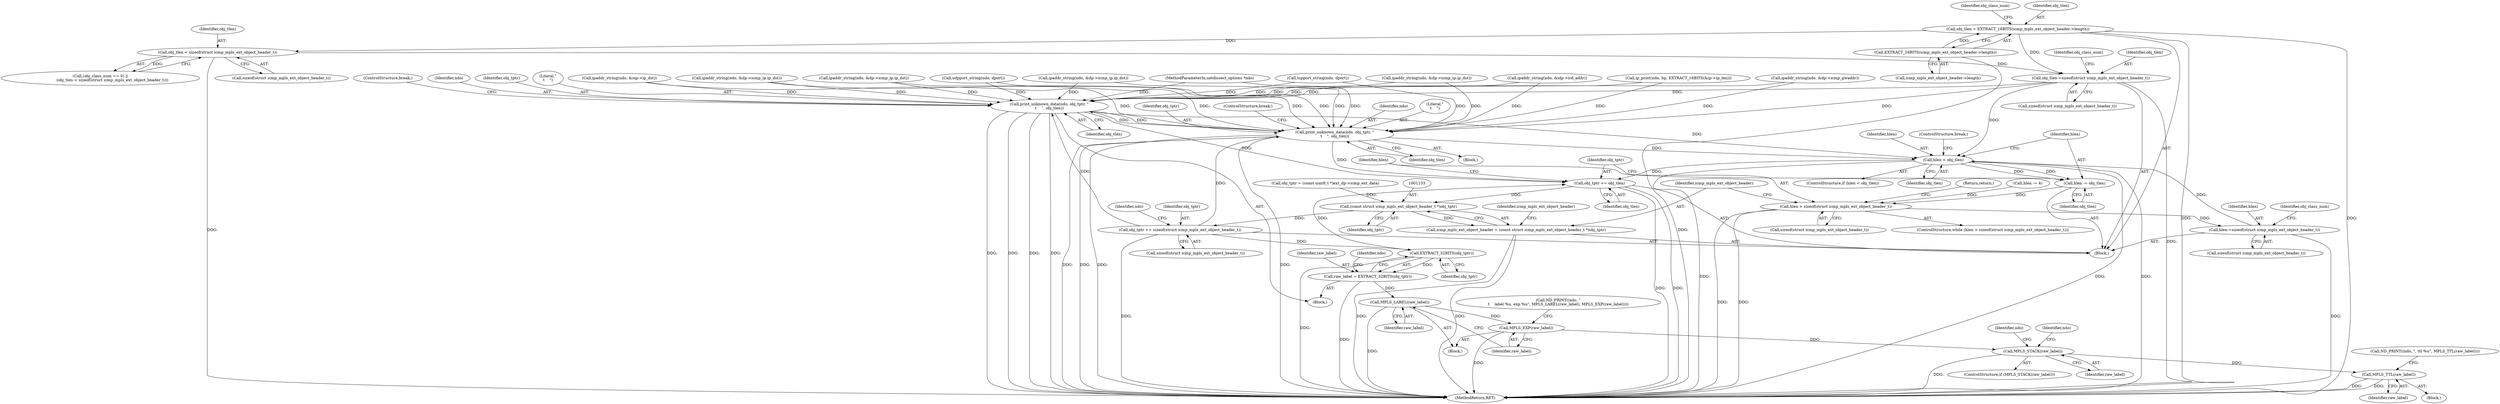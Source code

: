 digraph "0_tcpdump_8509ef02eceb2bbb479cea10fe4a7ec6395f1a8b@API" {
"1001188" [label="(Call,obj_tlen-=sizeof(struct icmp_mpls_ext_object_header_t))"];
"1001138" [label="(Call,obj_tlen = EXTRACT_16BITS(icmp_mpls_ext_object_header->length))"];
"1001140" [label="(Call,EXTRACT_16BITS(icmp_mpls_ext_object_header->length))"];
"1001182" [label="(Call,obj_tlen < sizeof(struct icmp_mpls_ext_object_header_t))"];
"1001234" [label="(Call,print_unknown_data(ndo, obj_tptr, \"\n\t    \", obj_tlen))"];
"1001242" [label="(Call,print_unknown_data(ndo, obj_tptr, \"\n\t    \", obj_tlen))"];
"1001249" [label="(Call,hlen < obj_tlen)"];
"1001253" [label="(Call,hlen -= obj_tlen)"];
"1001125" [label="(Call,hlen > sizeof(struct icmp_mpls_ext_object_header_t))"];
"1001173" [label="(Call,hlen-=sizeof(struct icmp_mpls_ext_object_header_t))"];
"1001256" [label="(Call,obj_tptr += obj_tlen)"];
"1001132" [label="(Call,(const struct icmp_mpls_ext_object_header_t *)obj_tptr)"];
"1001130" [label="(Call,icmp_mpls_ext_object_header = (const struct icmp_mpls_ext_object_header_t *)obj_tptr)"];
"1001154" [label="(Call,obj_tptr += sizeof(struct icmp_mpls_ext_object_header_t))"];
"1001206" [label="(Call,EXTRACT_32BITS(obj_tptr))"];
"1001204" [label="(Call,raw_label = EXTRACT_32BITS(obj_tptr))"];
"1001214" [label="(Call,MPLS_LABEL(raw_label))"];
"1001216" [label="(Call,MPLS_EXP(raw_label))"];
"1001219" [label="(Call,MPLS_STACK(raw_label))"];
"1001230" [label="(Call,MPLS_TTL(raw_label))"];
"1001243" [label="(Identifier,ndo)"];
"1001141" [label="(Call,icmp_mpls_ext_object_header->length)"];
"1001183" [label="(Identifier,obj_tlen)"];
"1001245" [label="(Literal,\"\n\t    \")"];
"1001228" [label="(Block,)"];
"1001219" [label="(Call,MPLS_STACK(raw_label))"];
"1000656" [label="(Call,ipaddr_string(ndo, &idp->ird_addr))"];
"1001239" [label="(ControlStructure,break;)"];
"1001254" [label="(Identifier,hlen)"];
"1001173" [label="(Call,hlen-=sizeof(struct icmp_mpls_ext_object_header_t))"];
"1001188" [label="(Call,obj_tlen-=sizeof(struct icmp_mpls_ext_object_header_t))"];
"1001216" [label="(Call,MPLS_EXP(raw_label))"];
"1001145" [label="(Identifier,obj_class_num)"];
"1001235" [label="(Identifier,ndo)"];
"1001175" [label="(Call,sizeof(struct icmp_mpls_ext_object_header_t))"];
"1001249" [label="(Call,hlen < obj_tlen)"];
"1001244" [label="(Identifier,obj_tptr)"];
"1001127" [label="(Call,sizeof(struct icmp_mpls_ext_object_header_t))"];
"1001126" [label="(Identifier,hlen)"];
"1001214" [label="(Call,MPLS_LABEL(raw_label))"];
"1001207" [label="(Identifier,obj_tptr)"];
"1001205" [label="(Identifier,raw_label)"];
"1001198" [label="(Block,)"];
"1001160" [label="(Identifier,ndo)"];
"1000964" [label="(Call,ip_print(ndo, bp, EXTRACT_16BITS(&ip->ip_len)))"];
"1000408" [label="(Call,ipaddr_string(ndo, &dp->icmp_ip.ip_dst))"];
"1001236" [label="(Identifier,obj_tptr)"];
"1001156" [label="(Call,sizeof(struct icmp_mpls_ext_object_header_t))"];
"1001131" [label="(Identifier,icmp_mpls_ext_object_header)"];
"1001253" [label="(Call,hlen -= obj_tlen)"];
"1001132" [label="(Call,(const struct icmp_mpls_ext_object_header_t *)obj_tptr)"];
"1000110" [label="(MethodParameterIn,netdissect_options *ndo)"];
"1001258" [label="(Identifier,obj_tlen)"];
"1001190" [label="(Call,sizeof(struct icmp_mpls_ext_object_header_t))"];
"1001125" [label="(Call,hlen > sizeof(struct icmp_mpls_ext_object_header_t))"];
"1001242" [label="(Call,print_unknown_data(ndo, obj_tptr, \"\n\t    \", obj_tlen))"];
"1001184" [label="(Call,sizeof(struct icmp_mpls_ext_object_header_t))"];
"1001213" [label="(Block,)"];
"1001247" [label="(ControlStructure,break;)"];
"1001257" [label="(Identifier,obj_tptr)"];
"1001256" [label="(Call,obj_tptr += obj_tlen)"];
"1001210" [label="(Identifier,ndo)"];
"1001217" [label="(Identifier,raw_label)"];
"1001259" [label="(Return,return;)"];
"1001129" [label="(Block,)"];
"1001220" [label="(Identifier,raw_label)"];
"1001215" [label="(Identifier,raw_label)"];
"1000323" [label="(Call,ipaddr_string(ndo, &oip->ip_dst))"];
"1001154" [label="(Call,obj_tptr += sizeof(struct icmp_mpls_ext_object_header_t))"];
"1001206" [label="(Call,EXTRACT_32BITS(obj_tptr))"];
"1001193" [label="(Identifier,obj_class_num)"];
"1001248" [label="(ControlStructure,if (hlen < obj_tlen))"];
"1001225" [label="(Call,ND_PRINT((ndo, \", ttl %u\", MPLS_TTL(raw_label))))"];
"1001230" [label="(Call,MPLS_TTL(raw_label))"];
"1001134" [label="(Identifier,obj_tptr)"];
"1001130" [label="(Call,icmp_mpls_ext_object_header = (const struct icmp_mpls_ext_object_header_t *)obj_tptr)"];
"1001255" [label="(Identifier,obj_tlen)"];
"1000383" [label="(Call,ipaddr_string(ndo, &dp->icmp_ip.ip_dst))"];
"1001138" [label="(Call,obj_tlen = EXTRACT_16BITS(icmp_mpls_ext_object_header->length))"];
"1001252" [label="(ControlStructure,break;)"];
"1001174" [label="(Identifier,hlen)"];
"1001137" [label="(Identifier,icmp_mpls_ext_object_header)"];
"1001139" [label="(Identifier,obj_tlen)"];
"1001234" [label="(Call,print_unknown_data(ndo, obj_tptr, \"\n\t    \", obj_tlen))"];
"1001223" [label="(Identifier,ndo)"];
"1001124" [label="(ControlStructure,while (hlen > sizeof(struct icmp_mpls_ext_object_header_t)))"];
"1001237" [label="(Literal,\"\n\t    \")"];
"1000293" [label="(Call,tcpport_string(ndo, dport))"];
"1000365" [label="(Call,ipaddr_string(ndo, &dp->icmp_ip.ip_dst))"];
"1001114" [label="(Call,hlen -= 4)"];
"1001140" [label="(Call,EXTRACT_16BITS(icmp_mpls_ext_object_header->length))"];
"1001178" [label="(Call,(obj_class_num == 0) ||\n                    (obj_tlen < sizeof(struct icmp_mpls_ext_object_header_t)))"];
"1000311" [label="(Call,udpport_string(ndo, dport))"];
"1000221" [label="(Call,ipaddr_string(ndo, &dp->icmp_ip.ip_dst))"];
"1001251" [label="(Identifier,obj_tlen)"];
"1001180" [label="(Identifier,obj_class_num)"];
"1001182" [label="(Call,obj_tlen < sizeof(struct icmp_mpls_ext_object_header_t))"];
"1001265" [label="(MethodReturn,RET)"];
"1001250" [label="(Identifier,hlen)"];
"1001227" [label="(Identifier,ndo)"];
"1001246" [label="(Identifier,obj_tlen)"];
"1001194" [label="(Block,)"];
"1001155" [label="(Identifier,obj_tptr)"];
"1001218" [label="(ControlStructure,if (MPLS_STACK(raw_label)))"];
"1001189" [label="(Identifier,obj_tlen)"];
"1001117" [label="(Call,obj_tptr = (const uint8_t *)ext_dp->icmp_ext_data)"];
"1001208" [label="(Call,ND_PRINT((ndo, \"\n\t    label %u, exp %u\", MPLS_LABEL(raw_label), MPLS_EXP(raw_label))))"];
"1000448" [label="(Call,ipaddr_string(ndo, &dp->icmp_gwaddr))"];
"1001231" [label="(Identifier,raw_label)"];
"1001204" [label="(Call,raw_label = EXTRACT_32BITS(obj_tptr))"];
"1001238" [label="(Identifier,obj_tlen)"];
"1001188" -> "1001129"  [label="AST: "];
"1001188" -> "1001190"  [label="CFG: "];
"1001189" -> "1001188"  [label="AST: "];
"1001190" -> "1001188"  [label="AST: "];
"1001193" -> "1001188"  [label="CFG: "];
"1001188" -> "1001265"  [label="DDG: "];
"1001138" -> "1001188"  [label="DDG: "];
"1001182" -> "1001188"  [label="DDG: "];
"1001188" -> "1001234"  [label="DDG: "];
"1001188" -> "1001242"  [label="DDG: "];
"1001188" -> "1001249"  [label="DDG: "];
"1001138" -> "1001129"  [label="AST: "];
"1001138" -> "1001140"  [label="CFG: "];
"1001139" -> "1001138"  [label="AST: "];
"1001140" -> "1001138"  [label="AST: "];
"1001145" -> "1001138"  [label="CFG: "];
"1001138" -> "1001265"  [label="DDG: "];
"1001138" -> "1001265"  [label="DDG: "];
"1001140" -> "1001138"  [label="DDG: "];
"1001138" -> "1001182"  [label="DDG: "];
"1001140" -> "1001141"  [label="CFG: "];
"1001141" -> "1001140"  [label="AST: "];
"1001140" -> "1001265"  [label="DDG: "];
"1001182" -> "1001178"  [label="AST: "];
"1001182" -> "1001184"  [label="CFG: "];
"1001183" -> "1001182"  [label="AST: "];
"1001184" -> "1001182"  [label="AST: "];
"1001178" -> "1001182"  [label="CFG: "];
"1001182" -> "1001265"  [label="DDG: "];
"1001182" -> "1001178"  [label="DDG: "];
"1001234" -> "1001198"  [label="AST: "];
"1001234" -> "1001238"  [label="CFG: "];
"1001235" -> "1001234"  [label="AST: "];
"1001236" -> "1001234"  [label="AST: "];
"1001237" -> "1001234"  [label="AST: "];
"1001238" -> "1001234"  [label="AST: "];
"1001239" -> "1001234"  [label="CFG: "];
"1001234" -> "1001265"  [label="DDG: "];
"1001234" -> "1001265"  [label="DDG: "];
"1001234" -> "1001265"  [label="DDG: "];
"1001234" -> "1001265"  [label="DDG: "];
"1000311" -> "1001234"  [label="DDG: "];
"1000293" -> "1001234"  [label="DDG: "];
"1000408" -> "1001234"  [label="DDG: "];
"1001242" -> "1001234"  [label="DDG: "];
"1000365" -> "1001234"  [label="DDG: "];
"1000323" -> "1001234"  [label="DDG: "];
"1000656" -> "1001234"  [label="DDG: "];
"1000383" -> "1001234"  [label="DDG: "];
"1000964" -> "1001234"  [label="DDG: "];
"1000221" -> "1001234"  [label="DDG: "];
"1000448" -> "1001234"  [label="DDG: "];
"1000110" -> "1001234"  [label="DDG: "];
"1001154" -> "1001234"  [label="DDG: "];
"1001234" -> "1001242"  [label="DDG: "];
"1001234" -> "1001249"  [label="DDG: "];
"1001234" -> "1001256"  [label="DDG: "];
"1001242" -> "1001194"  [label="AST: "];
"1001242" -> "1001246"  [label="CFG: "];
"1001243" -> "1001242"  [label="AST: "];
"1001244" -> "1001242"  [label="AST: "];
"1001245" -> "1001242"  [label="AST: "];
"1001246" -> "1001242"  [label="AST: "];
"1001247" -> "1001242"  [label="CFG: "];
"1001242" -> "1001265"  [label="DDG: "];
"1001242" -> "1001265"  [label="DDG: "];
"1001242" -> "1001265"  [label="DDG: "];
"1001242" -> "1001265"  [label="DDG: "];
"1000311" -> "1001242"  [label="DDG: "];
"1000293" -> "1001242"  [label="DDG: "];
"1000408" -> "1001242"  [label="DDG: "];
"1000365" -> "1001242"  [label="DDG: "];
"1000323" -> "1001242"  [label="DDG: "];
"1000656" -> "1001242"  [label="DDG: "];
"1000383" -> "1001242"  [label="DDG: "];
"1000964" -> "1001242"  [label="DDG: "];
"1000221" -> "1001242"  [label="DDG: "];
"1000448" -> "1001242"  [label="DDG: "];
"1000110" -> "1001242"  [label="DDG: "];
"1001154" -> "1001242"  [label="DDG: "];
"1001242" -> "1001249"  [label="DDG: "];
"1001242" -> "1001256"  [label="DDG: "];
"1001249" -> "1001248"  [label="AST: "];
"1001249" -> "1001251"  [label="CFG: "];
"1001250" -> "1001249"  [label="AST: "];
"1001251" -> "1001249"  [label="AST: "];
"1001252" -> "1001249"  [label="CFG: "];
"1001254" -> "1001249"  [label="CFG: "];
"1001249" -> "1001265"  [label="DDG: "];
"1001249" -> "1001265"  [label="DDG: "];
"1001249" -> "1001265"  [label="DDG: "];
"1001173" -> "1001249"  [label="DDG: "];
"1001249" -> "1001253"  [label="DDG: "];
"1001249" -> "1001253"  [label="DDG: "];
"1001249" -> "1001256"  [label="DDG: "];
"1001253" -> "1001129"  [label="AST: "];
"1001253" -> "1001255"  [label="CFG: "];
"1001254" -> "1001253"  [label="AST: "];
"1001255" -> "1001253"  [label="AST: "];
"1001257" -> "1001253"  [label="CFG: "];
"1001253" -> "1001125"  [label="DDG: "];
"1001125" -> "1001124"  [label="AST: "];
"1001125" -> "1001127"  [label="CFG: "];
"1001126" -> "1001125"  [label="AST: "];
"1001127" -> "1001125"  [label="AST: "];
"1001131" -> "1001125"  [label="CFG: "];
"1001259" -> "1001125"  [label="CFG: "];
"1001125" -> "1001265"  [label="DDG: "];
"1001125" -> "1001265"  [label="DDG: "];
"1001114" -> "1001125"  [label="DDG: "];
"1001125" -> "1001173"  [label="DDG: "];
"1001173" -> "1001129"  [label="AST: "];
"1001173" -> "1001175"  [label="CFG: "];
"1001174" -> "1001173"  [label="AST: "];
"1001175" -> "1001173"  [label="AST: "];
"1001180" -> "1001173"  [label="CFG: "];
"1001173" -> "1001265"  [label="DDG: "];
"1001256" -> "1001129"  [label="AST: "];
"1001256" -> "1001258"  [label="CFG: "];
"1001257" -> "1001256"  [label="AST: "];
"1001258" -> "1001256"  [label="AST: "];
"1001126" -> "1001256"  [label="CFG: "];
"1001256" -> "1001265"  [label="DDG: "];
"1001256" -> "1001265"  [label="DDG: "];
"1001256" -> "1001132"  [label="DDG: "];
"1001206" -> "1001256"  [label="DDG: "];
"1001132" -> "1001130"  [label="AST: "];
"1001132" -> "1001134"  [label="CFG: "];
"1001133" -> "1001132"  [label="AST: "];
"1001134" -> "1001132"  [label="AST: "];
"1001130" -> "1001132"  [label="CFG: "];
"1001132" -> "1001130"  [label="DDG: "];
"1001117" -> "1001132"  [label="DDG: "];
"1001132" -> "1001154"  [label="DDG: "];
"1001130" -> "1001129"  [label="AST: "];
"1001131" -> "1001130"  [label="AST: "];
"1001137" -> "1001130"  [label="CFG: "];
"1001130" -> "1001265"  [label="DDG: "];
"1001130" -> "1001265"  [label="DDG: "];
"1001154" -> "1001129"  [label="AST: "];
"1001154" -> "1001156"  [label="CFG: "];
"1001155" -> "1001154"  [label="AST: "];
"1001156" -> "1001154"  [label="AST: "];
"1001160" -> "1001154"  [label="CFG: "];
"1001154" -> "1001265"  [label="DDG: "];
"1001154" -> "1001206"  [label="DDG: "];
"1001206" -> "1001204"  [label="AST: "];
"1001206" -> "1001207"  [label="CFG: "];
"1001207" -> "1001206"  [label="AST: "];
"1001204" -> "1001206"  [label="CFG: "];
"1001206" -> "1001265"  [label="DDG: "];
"1001206" -> "1001204"  [label="DDG: "];
"1001204" -> "1001198"  [label="AST: "];
"1001205" -> "1001204"  [label="AST: "];
"1001210" -> "1001204"  [label="CFG: "];
"1001204" -> "1001265"  [label="DDG: "];
"1001204" -> "1001214"  [label="DDG: "];
"1001214" -> "1001213"  [label="AST: "];
"1001214" -> "1001215"  [label="CFG: "];
"1001215" -> "1001214"  [label="AST: "];
"1001217" -> "1001214"  [label="CFG: "];
"1001214" -> "1001265"  [label="DDG: "];
"1001214" -> "1001216"  [label="DDG: "];
"1001216" -> "1001213"  [label="AST: "];
"1001216" -> "1001217"  [label="CFG: "];
"1001217" -> "1001216"  [label="AST: "];
"1001208" -> "1001216"  [label="CFG: "];
"1001216" -> "1001265"  [label="DDG: "];
"1001216" -> "1001219"  [label="DDG: "];
"1001219" -> "1001218"  [label="AST: "];
"1001219" -> "1001220"  [label="CFG: "];
"1001220" -> "1001219"  [label="AST: "];
"1001223" -> "1001219"  [label="CFG: "];
"1001227" -> "1001219"  [label="CFG: "];
"1001219" -> "1001265"  [label="DDG: "];
"1001219" -> "1001230"  [label="DDG: "];
"1001230" -> "1001228"  [label="AST: "];
"1001230" -> "1001231"  [label="CFG: "];
"1001231" -> "1001230"  [label="AST: "];
"1001225" -> "1001230"  [label="CFG: "];
"1001230" -> "1001265"  [label="DDG: "];
"1001230" -> "1001265"  [label="DDG: "];
}
